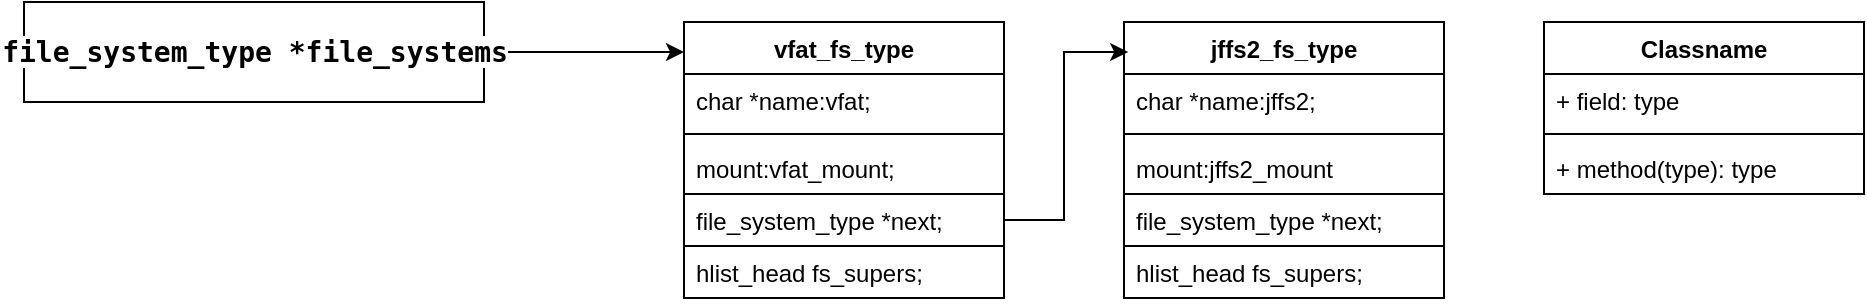 <mxfile version="14.7.3" type="github">
  <diagram id="6PKobln8cYNJGnj_oJUX" name="Page-1">
    <mxGraphModel dx="-1446" dy="-575" grid="1" gridSize="10" guides="1" tooltips="1" connect="1" arrows="1" fold="1" page="1" pageScale="1" pageWidth="827" pageHeight="1169" math="0" shadow="0">
      <root>
        <mxCell id="0" />
        <mxCell id="1" parent="0" />
        <mxCell id="7jKvuNE3K7mqS99513ND-129" style="edgeStyle=orthogonalEdgeStyle;rounded=0;orthogonalLoop=1;jettySize=auto;html=1;entryX=0;entryY=0.109;entryDx=0;entryDy=0;entryPerimeter=0;fontSize=12;" edge="1" parent="1" source="7jKvuNE3K7mqS99513ND-17" target="7jKvuNE3K7mqS99513ND-123">
          <mxGeometry relative="1" as="geometry" />
        </mxCell>
        <mxCell id="7jKvuNE3K7mqS99513ND-17" value="&lt;font style=&quot;font-size: 14px&quot;&gt;&lt;b&gt;&lt;span style=&quot;font-family: &amp;#34;droid sans mono&amp;#34; , monospace , monospace , &amp;#34;droid sans fallback&amp;#34; ; text-align: left ; background-color: rgb(255 , 255 , 255)&quot;&gt;file_system_type&amp;nbsp;&lt;/span&gt;&lt;span style=&quot;font-family: &amp;#34;droid sans mono&amp;#34; , monospace , monospace , &amp;#34;droid sans fallback&amp;#34; ; text-align: left ; background-color: rgb(255 , 255 , 255)&quot;&gt;*file_systems&lt;/span&gt;&lt;/b&gt;&lt;/font&gt;" style="html=1;" vertex="1" parent="1">
          <mxGeometry x="2500" y="1260" width="230" height="50" as="geometry" />
        </mxCell>
        <mxCell id="7jKvuNE3K7mqS99513ND-123" value="vfat_fs_type" style="swimlane;fontStyle=1;align=center;verticalAlign=top;childLayout=stackLayout;horizontal=1;startSize=26;horizontalStack=0;resizeParent=1;resizeParentMax=0;resizeLast=0;collapsible=1;marginBottom=0;strokeColor=#000000;fillColor=none;gradientColor=none;" vertex="1" parent="1">
          <mxGeometry x="2830" y="1270" width="160" height="138" as="geometry" />
        </mxCell>
        <mxCell id="7jKvuNE3K7mqS99513ND-124" value="char *name:vfat;" style="text;strokeColor=none;fillColor=none;align=left;verticalAlign=top;spacingLeft=4;spacingRight=4;overflow=hidden;rotatable=0;points=[[0,0.5],[1,0.5]];portConstraint=eastwest;" vertex="1" parent="7jKvuNE3K7mqS99513ND-123">
          <mxGeometry y="26" width="160" height="26" as="geometry" />
        </mxCell>
        <mxCell id="7jKvuNE3K7mqS99513ND-125" value="" style="line;strokeWidth=1;fillColor=none;align=left;verticalAlign=middle;spacingTop=-1;spacingLeft=3;spacingRight=3;rotatable=0;labelPosition=right;points=[];portConstraint=eastwest;" vertex="1" parent="7jKvuNE3K7mqS99513ND-123">
          <mxGeometry y="52" width="160" height="8" as="geometry" />
        </mxCell>
        <mxCell id="7jKvuNE3K7mqS99513ND-126" value="mount:vfat_mount;" style="text;strokeColor=none;fillColor=none;align=left;verticalAlign=top;spacingLeft=4;spacingRight=4;overflow=hidden;rotatable=0;points=[[0,0.5],[1,0.5]];portConstraint=eastwest;" vertex="1" parent="7jKvuNE3K7mqS99513ND-123">
          <mxGeometry y="60" width="160" height="26" as="geometry" />
        </mxCell>
        <mxCell id="7jKvuNE3K7mqS99513ND-127" value="file_system_type *next;" style="text;align=left;verticalAlign=top;spacingLeft=4;spacingRight=4;overflow=hidden;rotatable=0;points=[[0,0.5],[1,0.5]];portConstraint=eastwest;strokeColor=#000000;" vertex="1" parent="7jKvuNE3K7mqS99513ND-123">
          <mxGeometry y="86" width="160" height="26" as="geometry" />
        </mxCell>
        <mxCell id="7jKvuNE3K7mqS99513ND-128" value="hlist_head fs_supers; " style="text;align=left;verticalAlign=top;spacingLeft=4;spacingRight=4;overflow=hidden;rotatable=0;points=[[0,0.5],[1,0.5]];portConstraint=eastwest;strokeColor=#000000;" vertex="1" parent="7jKvuNE3K7mqS99513ND-123">
          <mxGeometry y="112" width="160" height="26" as="geometry" />
        </mxCell>
        <mxCell id="7jKvuNE3K7mqS99513ND-131" value="jffs2_fs_type" style="swimlane;fontStyle=1;align=center;verticalAlign=top;childLayout=stackLayout;horizontal=1;startSize=26;horizontalStack=0;resizeParent=1;resizeParentMax=0;resizeLast=0;collapsible=1;marginBottom=0;strokeColor=#000000;fillColor=none;gradientColor=none;" vertex="1" parent="1">
          <mxGeometry x="3050" y="1270" width="160" height="138" as="geometry" />
        </mxCell>
        <mxCell id="7jKvuNE3K7mqS99513ND-132" value="char *name:jffs2;" style="text;strokeColor=none;fillColor=none;align=left;verticalAlign=top;spacingLeft=4;spacingRight=4;overflow=hidden;rotatable=0;points=[[0,0.5],[1,0.5]];portConstraint=eastwest;" vertex="1" parent="7jKvuNE3K7mqS99513ND-131">
          <mxGeometry y="26" width="160" height="26" as="geometry" />
        </mxCell>
        <mxCell id="7jKvuNE3K7mqS99513ND-133" value="" style="line;strokeWidth=1;fillColor=none;align=left;verticalAlign=middle;spacingTop=-1;spacingLeft=3;spacingRight=3;rotatable=0;labelPosition=right;points=[];portConstraint=eastwest;" vertex="1" parent="7jKvuNE3K7mqS99513ND-131">
          <mxGeometry y="52" width="160" height="8" as="geometry" />
        </mxCell>
        <mxCell id="7jKvuNE3K7mqS99513ND-134" value="mount:jffs2_mount" style="text;strokeColor=none;fillColor=none;align=left;verticalAlign=top;spacingLeft=4;spacingRight=4;overflow=hidden;rotatable=0;points=[[0,0.5],[1,0.5]];portConstraint=eastwest;" vertex="1" parent="7jKvuNE3K7mqS99513ND-131">
          <mxGeometry y="60" width="160" height="26" as="geometry" />
        </mxCell>
        <mxCell id="7jKvuNE3K7mqS99513ND-135" value="file_system_type *next;" style="text;fillColor=none;align=left;verticalAlign=top;spacingLeft=4;spacingRight=4;overflow=hidden;rotatable=0;points=[[0,0.5],[1,0.5]];portConstraint=eastwest;strokeColor=#000000;" vertex="1" parent="7jKvuNE3K7mqS99513ND-131">
          <mxGeometry y="86" width="160" height="26" as="geometry" />
        </mxCell>
        <mxCell id="7jKvuNE3K7mqS99513ND-136" value="hlist_head fs_supers; " style="text;fillColor=none;align=left;verticalAlign=top;spacingLeft=4;spacingRight=4;overflow=hidden;rotatable=0;points=[[0,0.5],[1,0.5]];portConstraint=eastwest;strokeColor=#000000;" vertex="1" parent="7jKvuNE3K7mqS99513ND-131">
          <mxGeometry y="112" width="160" height="26" as="geometry" />
        </mxCell>
        <mxCell id="7jKvuNE3K7mqS99513ND-137" style="edgeStyle=orthogonalEdgeStyle;rounded=0;orthogonalLoop=1;jettySize=auto;html=1;entryX=0.013;entryY=0.109;entryDx=0;entryDy=0;entryPerimeter=0;fontSize=12;" edge="1" parent="1" source="7jKvuNE3K7mqS99513ND-127" target="7jKvuNE3K7mqS99513ND-131">
          <mxGeometry relative="1" as="geometry" />
        </mxCell>
        <mxCell id="7jKvuNE3K7mqS99513ND-138" value="Classname" style="swimlane;fontStyle=1;align=center;verticalAlign=top;childLayout=stackLayout;horizontal=1;startSize=26;horizontalStack=0;resizeParent=1;resizeParentMax=0;resizeLast=0;collapsible=1;marginBottom=0;strokeColor=#000000;fillColor=none;gradientColor=none;" vertex="1" parent="1">
          <mxGeometry x="3260" y="1270" width="160" height="86" as="geometry" />
        </mxCell>
        <mxCell id="7jKvuNE3K7mqS99513ND-139" value="+ field: type" style="text;strokeColor=none;fillColor=none;align=left;verticalAlign=top;spacingLeft=4;spacingRight=4;overflow=hidden;rotatable=0;points=[[0,0.5],[1,0.5]];portConstraint=eastwest;" vertex="1" parent="7jKvuNE3K7mqS99513ND-138">
          <mxGeometry y="26" width="160" height="26" as="geometry" />
        </mxCell>
        <mxCell id="7jKvuNE3K7mqS99513ND-140" value="" style="line;strokeWidth=1;fillColor=none;align=left;verticalAlign=middle;spacingTop=-1;spacingLeft=3;spacingRight=3;rotatable=0;labelPosition=right;points=[];portConstraint=eastwest;" vertex="1" parent="7jKvuNE3K7mqS99513ND-138">
          <mxGeometry y="52" width="160" height="8" as="geometry" />
        </mxCell>
        <mxCell id="7jKvuNE3K7mqS99513ND-141" value="+ method(type): type" style="text;strokeColor=none;fillColor=none;align=left;verticalAlign=top;spacingLeft=4;spacingRight=4;overflow=hidden;rotatable=0;points=[[0,0.5],[1,0.5]];portConstraint=eastwest;" vertex="1" parent="7jKvuNE3K7mqS99513ND-138">
          <mxGeometry y="60" width="160" height="26" as="geometry" />
        </mxCell>
      </root>
    </mxGraphModel>
  </diagram>
</mxfile>
